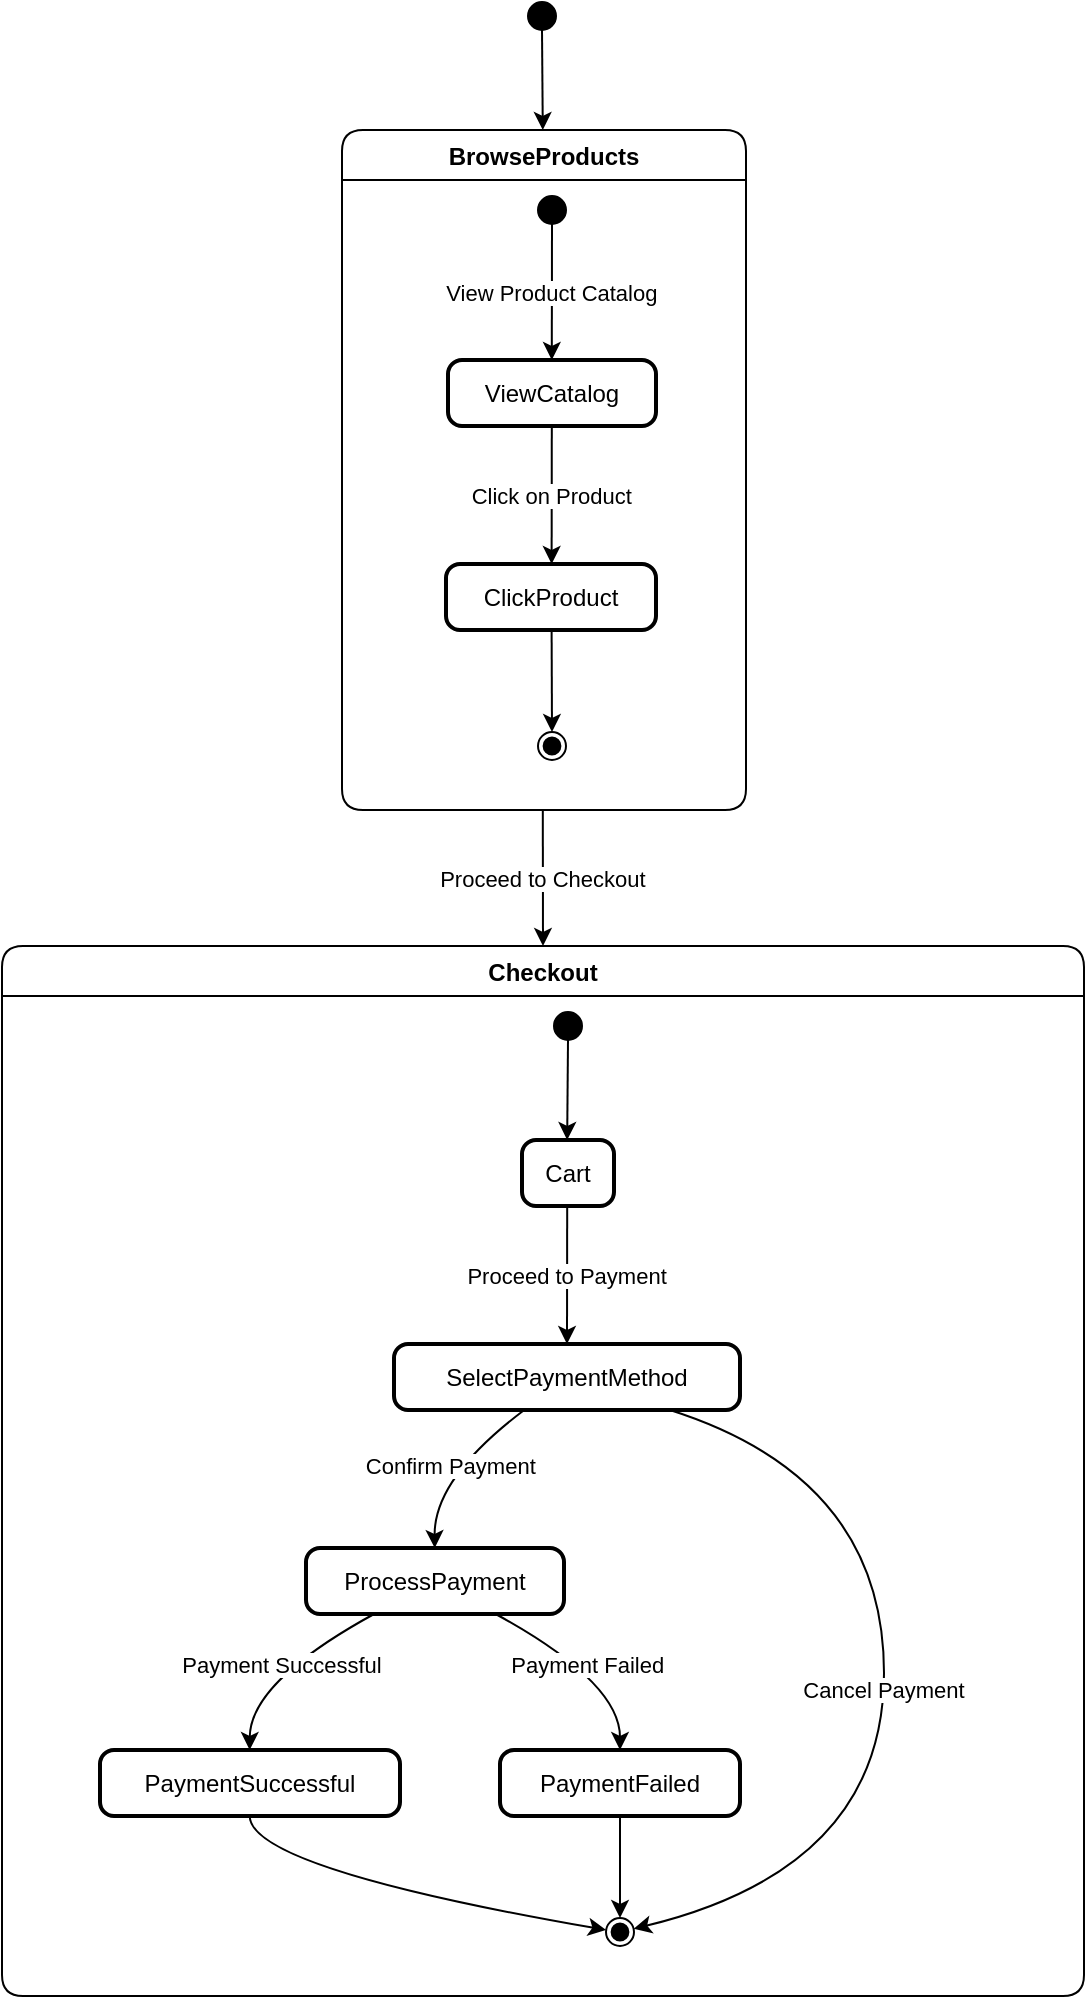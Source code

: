 <mxfile version="24.3.0" type="github">
  <diagram name="Page-1" id="ysx84H75Bkz8ZvvxxNvY">
    <mxGraphModel dx="1750" dy="928" grid="1" gridSize="10" guides="1" tooltips="1" connect="1" arrows="1" fold="1" page="1" pageScale="1" pageWidth="850" pageHeight="1100" math="0" shadow="0">
      <root>
        <mxCell id="0" />
        <mxCell id="1" parent="0" />
        <mxCell id="UW4MRG3W_bxxon5KZCsn-1" value="" style="ellipse;fillColor=strokeColor;" vertex="1" parent="1">
          <mxGeometry x="283" y="20" width="14" height="14" as="geometry" />
        </mxCell>
        <mxCell id="UW4MRG3W_bxxon5KZCsn-2" value="BrowseProducts" style="swimlane;fontStyle=1;align=center;verticalAlign=middle;startSize=25;container=0;collapsible=0;rounded=1;arcSize=14;dropTarget=0;" vertex="1" parent="1">
          <mxGeometry x="190" y="84" width="202" height="340" as="geometry" />
        </mxCell>
        <mxCell id="UW4MRG3W_bxxon5KZCsn-3" value="" style="ellipse;fillColor=strokeColor;" vertex="1" parent="UW4MRG3W_bxxon5KZCsn-2">
          <mxGeometry x="98" y="33" width="14" height="14" as="geometry" />
        </mxCell>
        <mxCell id="UW4MRG3W_bxxon5KZCsn-4" value="ViewCatalog" style="rounded=1;absoluteArcSize=1;arcSize=14;whiteSpace=wrap;strokeWidth=2;" vertex="1" parent="UW4MRG3W_bxxon5KZCsn-2">
          <mxGeometry x="53" y="115" width="104" height="33" as="geometry" />
        </mxCell>
        <mxCell id="UW4MRG3W_bxxon5KZCsn-5" value="ClickProduct" style="rounded=1;absoluteArcSize=1;arcSize=14;whiteSpace=wrap;strokeWidth=2;" vertex="1" parent="UW4MRG3W_bxxon5KZCsn-2">
          <mxGeometry x="52" y="217" width="105" height="33" as="geometry" />
        </mxCell>
        <mxCell id="UW4MRG3W_bxxon5KZCsn-6" value="" style="ellipse;shape=endState;fillColor=strokeColor;" vertex="1" parent="UW4MRG3W_bxxon5KZCsn-2">
          <mxGeometry x="98" y="301" width="14" height="14" as="geometry" />
        </mxCell>
        <mxCell id="UW4MRG3W_bxxon5KZCsn-7" value="View Product Catalog" style="curved=1;startArrow=none;;exitX=0.49;exitY=1;entryX=0.499;entryY=0.012;rounded=0;" edge="1" parent="UW4MRG3W_bxxon5KZCsn-2" source="UW4MRG3W_bxxon5KZCsn-3" target="UW4MRG3W_bxxon5KZCsn-4">
          <mxGeometry relative="1" as="geometry">
            <Array as="points" />
          </mxGeometry>
        </mxCell>
        <mxCell id="UW4MRG3W_bxxon5KZCsn-8" value="Click on Product" style="curved=1;startArrow=none;;exitX=0.499;exitY=1.024;entryX=0.503;entryY=0.006;rounded=0;" edge="1" parent="UW4MRG3W_bxxon5KZCsn-2" source="UW4MRG3W_bxxon5KZCsn-4" target="UW4MRG3W_bxxon5KZCsn-5">
          <mxGeometry relative="1" as="geometry">
            <Array as="points" />
          </mxGeometry>
        </mxCell>
        <mxCell id="UW4MRG3W_bxxon5KZCsn-9" value="" style="curved=1;startArrow=none;;exitX=0.503;exitY=1.018;entryX=0.49;entryY=-0.029;rounded=0;" edge="1" parent="UW4MRG3W_bxxon5KZCsn-2" source="UW4MRG3W_bxxon5KZCsn-5" target="UW4MRG3W_bxxon5KZCsn-6">
          <mxGeometry relative="1" as="geometry">
            <Array as="points" />
          </mxGeometry>
        </mxCell>
        <mxCell id="UW4MRG3W_bxxon5KZCsn-10" value="Checkout" style="swimlane;fontStyle=1;align=center;verticalAlign=middle;startSize=25;container=0;collapsible=0;rounded=1;arcSize=14;dropTarget=0;" vertex="1" parent="1">
          <mxGeometry x="20" y="492" width="541" height="525" as="geometry" />
        </mxCell>
        <mxCell id="UW4MRG3W_bxxon5KZCsn-11" value="" style="ellipse;fillColor=strokeColor;" vertex="1" parent="UW4MRG3W_bxxon5KZCsn-10">
          <mxGeometry x="276" y="33" width="14" height="14" as="geometry" />
        </mxCell>
        <mxCell id="UW4MRG3W_bxxon5KZCsn-12" value="Cart" style="rounded=1;absoluteArcSize=1;arcSize=14;whiteSpace=wrap;strokeWidth=2;" vertex="1" parent="UW4MRG3W_bxxon5KZCsn-10">
          <mxGeometry x="260" y="97" width="46" height="33" as="geometry" />
        </mxCell>
        <mxCell id="UW4MRG3W_bxxon5KZCsn-13" value="SelectPaymentMethod" style="rounded=1;absoluteArcSize=1;arcSize=14;whiteSpace=wrap;strokeWidth=2;" vertex="1" parent="UW4MRG3W_bxxon5KZCsn-10">
          <mxGeometry x="196" y="199" width="173" height="33" as="geometry" />
        </mxCell>
        <mxCell id="UW4MRG3W_bxxon5KZCsn-14" value="ProcessPayment" style="rounded=1;absoluteArcSize=1;arcSize=14;whiteSpace=wrap;strokeWidth=2;" vertex="1" parent="UW4MRG3W_bxxon5KZCsn-10">
          <mxGeometry x="152" y="301" width="129" height="33" as="geometry" />
        </mxCell>
        <mxCell id="UW4MRG3W_bxxon5KZCsn-15" value="PaymentSuccessful" style="rounded=1;absoluteArcSize=1;arcSize=14;whiteSpace=wrap;strokeWidth=2;" vertex="1" parent="UW4MRG3W_bxxon5KZCsn-10">
          <mxGeometry x="49" y="402" width="150" height="33" as="geometry" />
        </mxCell>
        <mxCell id="UW4MRG3W_bxxon5KZCsn-16" value="PaymentFailed" style="rounded=1;absoluteArcSize=1;arcSize=14;whiteSpace=wrap;strokeWidth=2;" vertex="1" parent="UW4MRG3W_bxxon5KZCsn-10">
          <mxGeometry x="249" y="402" width="120" height="33" as="geometry" />
        </mxCell>
        <mxCell id="UW4MRG3W_bxxon5KZCsn-17" value="" style="ellipse;shape=endState;fillColor=strokeColor;" vertex="1" parent="UW4MRG3W_bxxon5KZCsn-10">
          <mxGeometry x="302" y="486" width="14" height="14" as="geometry" />
        </mxCell>
        <mxCell id="UW4MRG3W_bxxon5KZCsn-18" value="" style="curved=1;startArrow=none;;exitX=0.469;exitY=1;entryX=0.491;entryY=0;rounded=0;" edge="1" parent="UW4MRG3W_bxxon5KZCsn-10" source="UW4MRG3W_bxxon5KZCsn-11" target="UW4MRG3W_bxxon5KZCsn-12">
          <mxGeometry relative="1" as="geometry">
            <Array as="points" />
          </mxGeometry>
        </mxCell>
        <mxCell id="UW4MRG3W_bxxon5KZCsn-19" value="Proceed to Payment" style="curved=1;startArrow=none;;exitX=0.491;exitY=1.012;entryX=0.5;entryY=-0.006;rounded=0;" edge="1" parent="UW4MRG3W_bxxon5KZCsn-10" source="UW4MRG3W_bxxon5KZCsn-12" target="UW4MRG3W_bxxon5KZCsn-13">
          <mxGeometry relative="1" as="geometry">
            <Array as="points" />
          </mxGeometry>
        </mxCell>
        <mxCell id="UW4MRG3W_bxxon5KZCsn-20" value="Confirm Payment" style="curved=1;startArrow=none;;exitX=0.375;exitY=1.006;entryX=0.499;entryY=-0.012;rounded=0;" edge="1" parent="UW4MRG3W_bxxon5KZCsn-10" source="UW4MRG3W_bxxon5KZCsn-13" target="UW4MRG3W_bxxon5KZCsn-14">
          <mxGeometry relative="1" as="geometry">
            <Array as="points">
              <mxPoint x="216" y="266" />
            </Array>
          </mxGeometry>
        </mxCell>
        <mxCell id="UW4MRG3W_bxxon5KZCsn-21" value="Payment Successful" style="curved=1;startArrow=none;;exitX=0.264;exitY=1.0;entryX=0.499;entryY=0.012;rounded=0;" edge="1" parent="UW4MRG3W_bxxon5KZCsn-10" source="UW4MRG3W_bxxon5KZCsn-14" target="UW4MRG3W_bxxon5KZCsn-15">
          <mxGeometry relative="1" as="geometry">
            <Array as="points">
              <mxPoint x="124" y="368" />
            </Array>
          </mxGeometry>
        </mxCell>
        <mxCell id="UW4MRG3W_bxxon5KZCsn-22" value="Payment Failed" style="curved=1;startArrow=none;;exitX=0.735;exitY=1.0;entryX=0.5;entryY=0.012;rounded=0;" edge="1" parent="UW4MRG3W_bxxon5KZCsn-10" source="UW4MRG3W_bxxon5KZCsn-14" target="UW4MRG3W_bxxon5KZCsn-16">
          <mxGeometry relative="1" as="geometry">
            <Array as="points">
              <mxPoint x="309" y="368" />
            </Array>
          </mxGeometry>
        </mxCell>
        <mxCell id="UW4MRG3W_bxxon5KZCsn-23" value="" style="curved=1;startArrow=none;;exitX=0.499;exitY=1.024;entryX=-0.002;entryY=0.399;rounded=0;" edge="1" parent="UW4MRG3W_bxxon5KZCsn-10" source="UW4MRG3W_bxxon5KZCsn-15" target="UW4MRG3W_bxxon5KZCsn-17">
          <mxGeometry relative="1" as="geometry">
            <Array as="points">
              <mxPoint x="124" y="461" />
            </Array>
          </mxGeometry>
        </mxCell>
        <mxCell id="UW4MRG3W_bxxon5KZCsn-24" value="" style="curved=1;startArrow=none;;exitX=0.5;exitY=1.024;entryX=0.498;entryY=-0.014;rounded=0;" edge="1" parent="UW4MRG3W_bxxon5KZCsn-10" source="UW4MRG3W_bxxon5KZCsn-16" target="UW4MRG3W_bxxon5KZCsn-17">
          <mxGeometry relative="1" as="geometry">
            <Array as="points" />
          </mxGeometry>
        </mxCell>
        <mxCell id="UW4MRG3W_bxxon5KZCsn-25" value="Cancel Payment" style="curved=1;startArrow=none;;exitX=0.801;exitY=1.006;entryX=0.998;entryY=0.365;rounded=0;" edge="1" parent="UW4MRG3W_bxxon5KZCsn-10" source="UW4MRG3W_bxxon5KZCsn-13" target="UW4MRG3W_bxxon5KZCsn-17">
          <mxGeometry relative="1" as="geometry">
            <Array as="points">
              <mxPoint x="441" y="266" />
              <mxPoint x="441" y="461" />
            </Array>
          </mxGeometry>
        </mxCell>
        <mxCell id="UW4MRG3W_bxxon5KZCsn-26" value="" style="curved=1;startArrow=none;;exitX=0.527;exitY=1;entryX=0.497;entryY=0;rounded=0;" edge="1" parent="1" source="UW4MRG3W_bxxon5KZCsn-1" target="UW4MRG3W_bxxon5KZCsn-2">
          <mxGeometry relative="1" as="geometry">
            <Array as="points" />
          </mxGeometry>
        </mxCell>
        <mxCell id="UW4MRG3W_bxxon5KZCsn-27" value="Proceed to Checkout" style="curved=1;startArrow=none;;exitX=0.497;exitY=0.999;entryX=0.5;entryY=1.09e-8;rounded=0;" edge="1" parent="1" source="UW4MRG3W_bxxon5KZCsn-2" target="UW4MRG3W_bxxon5KZCsn-10">
          <mxGeometry relative="1" as="geometry">
            <Array as="points" />
          </mxGeometry>
        </mxCell>
      </root>
    </mxGraphModel>
  </diagram>
</mxfile>
